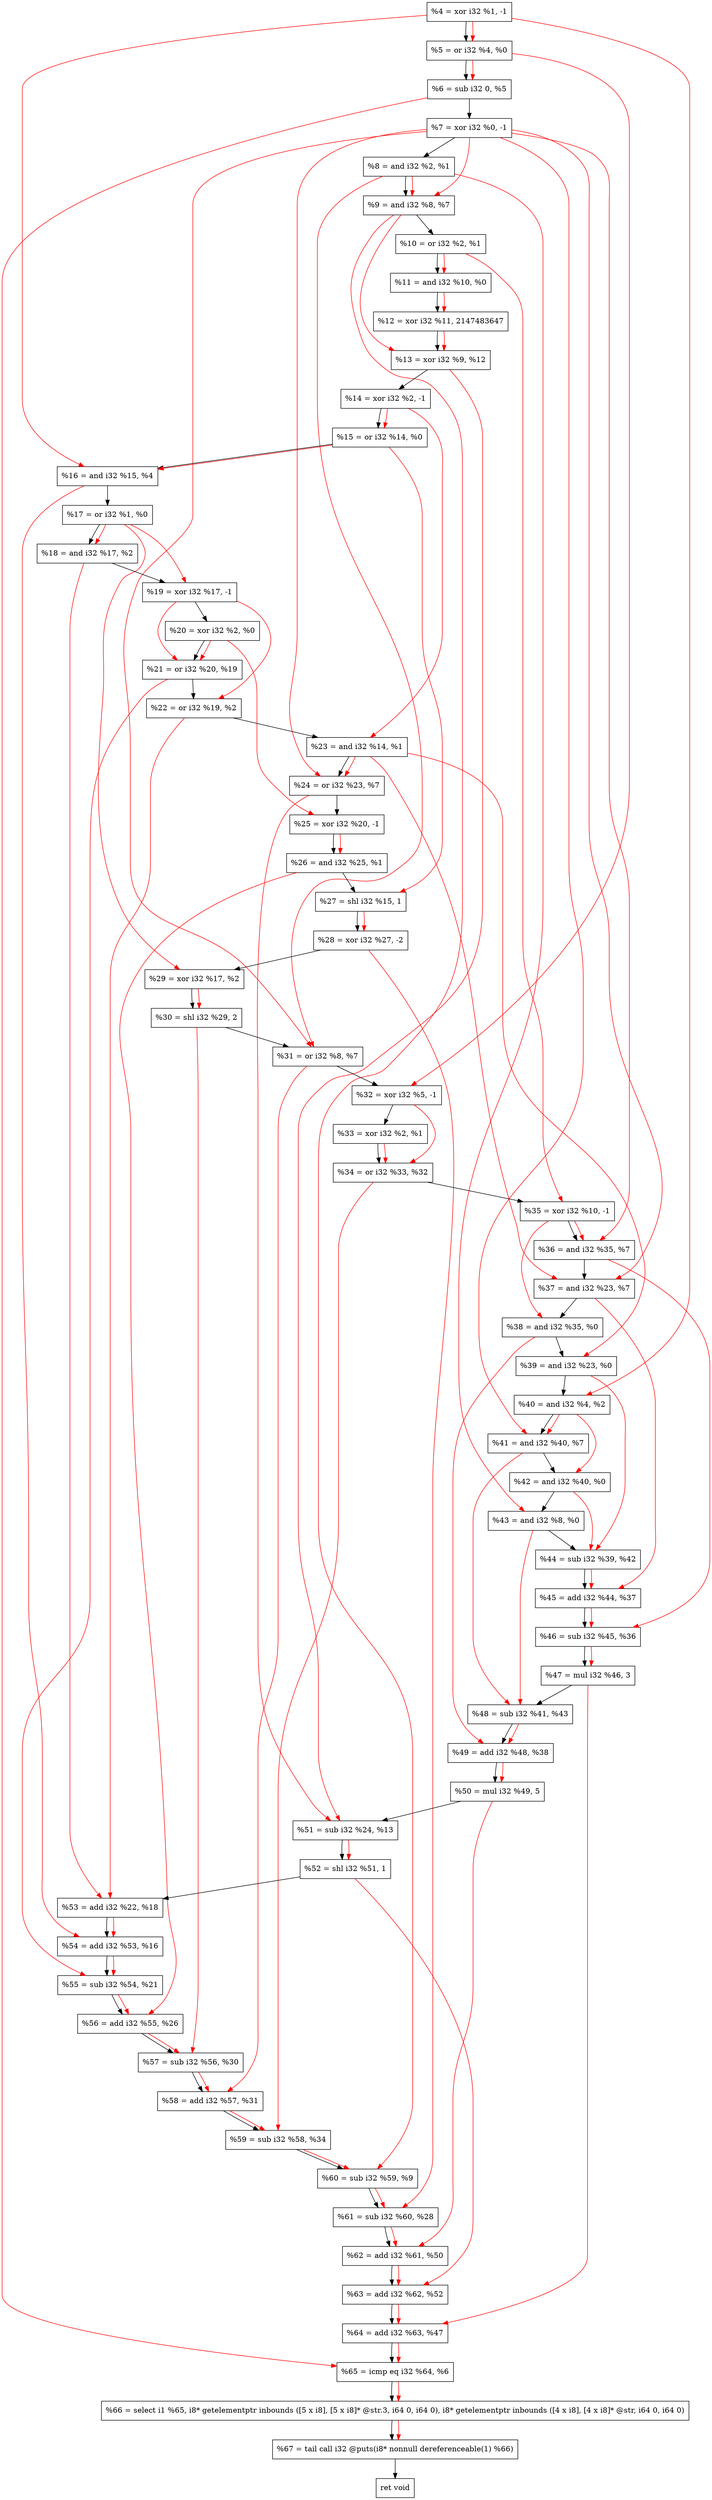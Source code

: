 digraph "DFG for'crackme' function" {
	Node0x204fd60[shape=record, label="  %4 = xor i32 %1, -1"];
	Node0x204fe20[shape=record, label="  %5 = or i32 %4, %0"];
	Node0x204fe90[shape=record, label="  %6 = sub i32 0, %5"];
	Node0x204ff00[shape=record, label="  %7 = xor i32 %0, -1"];
	Node0x204ff70[shape=record, label="  %8 = and i32 %2, %1"];
	Node0x204ffe0[shape=record, label="  %9 = and i32 %8, %7"];
	Node0x2050050[shape=record, label="  %10 = or i32 %2, %1"];
	Node0x20500c0[shape=record, label="  %11 = and i32 %10, %0"];
	Node0x2050160[shape=record, label="  %12 = xor i32 %11, 2147483647"];
	Node0x20501d0[shape=record, label="  %13 = xor i32 %9, %12"];
	Node0x2050240[shape=record, label="  %14 = xor i32 %2, -1"];
	Node0x20502b0[shape=record, label="  %15 = or i32 %14, %0"];
	Node0x2050320[shape=record, label="  %16 = and i32 %15, %4"];
	Node0x2050390[shape=record, label="  %17 = or i32 %1, %0"];
	Node0x2050400[shape=record, label="  %18 = and i32 %17, %2"];
	Node0x2050470[shape=record, label="  %19 = xor i32 %17, -1"];
	Node0x20504e0[shape=record, label="  %20 = xor i32 %2, %0"];
	Node0x2050550[shape=record, label="  %21 = or i32 %20, %19"];
	Node0x20505c0[shape=record, label="  %22 = or i32 %19, %2"];
	Node0x2050630[shape=record, label="  %23 = and i32 %14, %1"];
	Node0x20506a0[shape=record, label="  %24 = or i32 %23, %7"];
	Node0x2050710[shape=record, label="  %25 = xor i32 %20, -1"];
	Node0x2050780[shape=record, label="  %26 = and i32 %25, %1"];
	Node0x2050820[shape=record, label="  %27 = shl i32 %15, 1"];
	Node0x20508c0[shape=record, label="  %28 = xor i32 %27, -2"];
	Node0x2050930[shape=record, label="  %29 = xor i32 %17, %2"];
	Node0x20509d0[shape=record, label="  %30 = shl i32 %29, 2"];
	Node0x2050a40[shape=record, label="  %31 = or i32 %8, %7"];
	Node0x2050ab0[shape=record, label="  %32 = xor i32 %5, -1"];
	Node0x2050d30[shape=record, label="  %33 = xor i32 %2, %1"];
	Node0x2050da0[shape=record, label="  %34 = or i32 %33, %32"];
	Node0x2050e10[shape=record, label="  %35 = xor i32 %10, -1"];
	Node0x2050e80[shape=record, label="  %36 = and i32 %35, %7"];
	Node0x2050ef0[shape=record, label="  %37 = and i32 %23, %7"];
	Node0x2050f60[shape=record, label="  %38 = and i32 %35, %0"];
	Node0x2050fd0[shape=record, label="  %39 = and i32 %23, %0"];
	Node0x2051040[shape=record, label="  %40 = and i32 %4, %2"];
	Node0x20510b0[shape=record, label="  %41 = and i32 %40, %7"];
	Node0x2051120[shape=record, label="  %42 = and i32 %40, %0"];
	Node0x2051190[shape=record, label="  %43 = and i32 %8, %0"];
	Node0x2051200[shape=record, label="  %44 = sub i32 %39, %42"];
	Node0x2051270[shape=record, label="  %45 = add i32 %44, %37"];
	Node0x20512e0[shape=record, label="  %46 = sub i32 %45, %36"];
	Node0x2051380[shape=record, label="  %47 = mul i32 %46, 3"];
	Node0x20513f0[shape=record, label="  %48 = sub i32 %41, %43"];
	Node0x2051460[shape=record, label="  %49 = add i32 %48, %38"];
	Node0x2051500[shape=record, label="  %50 = mul i32 %49, 5"];
	Node0x2051570[shape=record, label="  %51 = sub i32 %24, %13"];
	Node0x20515e0[shape=record, label="  %52 = shl i32 %51, 1"];
	Node0x2051650[shape=record, label="  %53 = add i32 %22, %18"];
	Node0x20516c0[shape=record, label="  %54 = add i32 %53, %16"];
	Node0x2051730[shape=record, label="  %55 = sub i32 %54, %21"];
	Node0x20517a0[shape=record, label="  %56 = add i32 %55, %26"];
	Node0x2051810[shape=record, label="  %57 = sub i32 %56, %30"];
	Node0x2051880[shape=record, label="  %58 = add i32 %57, %31"];
	Node0x20518f0[shape=record, label="  %59 = sub i32 %58, %34"];
	Node0x2051960[shape=record, label="  %60 = sub i32 %59, %9"];
	Node0x20519d0[shape=record, label="  %61 = sub i32 %60, %28"];
	Node0x2051a40[shape=record, label="  %62 = add i32 %61, %50"];
	Node0x2051ab0[shape=record, label="  %63 = add i32 %62, %52"];
	Node0x2051b20[shape=record, label="  %64 = add i32 %63, %47"];
	Node0x2051fa0[shape=record, label="  %65 = icmp eq i32 %64, %6"];
	Node0x1ff0268[shape=record, label="  %66 = select i1 %65, i8* getelementptr inbounds ([5 x i8], [5 x i8]* @str.3, i64 0, i64 0), i8* getelementptr inbounds ([4 x i8], [4 x i8]* @str, i64 0, i64 0)"];
	Node0x2052230[shape=record, label="  %67 = tail call i32 @puts(i8* nonnull dereferenceable(1) %66)"];
	Node0x2052280[shape=record, label="  ret void"];
	Node0x204fd60 -> Node0x204fe20;
	Node0x204fe20 -> Node0x204fe90;
	Node0x204fe90 -> Node0x204ff00;
	Node0x204ff00 -> Node0x204ff70;
	Node0x204ff70 -> Node0x204ffe0;
	Node0x204ffe0 -> Node0x2050050;
	Node0x2050050 -> Node0x20500c0;
	Node0x20500c0 -> Node0x2050160;
	Node0x2050160 -> Node0x20501d0;
	Node0x20501d0 -> Node0x2050240;
	Node0x2050240 -> Node0x20502b0;
	Node0x20502b0 -> Node0x2050320;
	Node0x2050320 -> Node0x2050390;
	Node0x2050390 -> Node0x2050400;
	Node0x2050400 -> Node0x2050470;
	Node0x2050470 -> Node0x20504e0;
	Node0x20504e0 -> Node0x2050550;
	Node0x2050550 -> Node0x20505c0;
	Node0x20505c0 -> Node0x2050630;
	Node0x2050630 -> Node0x20506a0;
	Node0x20506a0 -> Node0x2050710;
	Node0x2050710 -> Node0x2050780;
	Node0x2050780 -> Node0x2050820;
	Node0x2050820 -> Node0x20508c0;
	Node0x20508c0 -> Node0x2050930;
	Node0x2050930 -> Node0x20509d0;
	Node0x20509d0 -> Node0x2050a40;
	Node0x2050a40 -> Node0x2050ab0;
	Node0x2050ab0 -> Node0x2050d30;
	Node0x2050d30 -> Node0x2050da0;
	Node0x2050da0 -> Node0x2050e10;
	Node0x2050e10 -> Node0x2050e80;
	Node0x2050e80 -> Node0x2050ef0;
	Node0x2050ef0 -> Node0x2050f60;
	Node0x2050f60 -> Node0x2050fd0;
	Node0x2050fd0 -> Node0x2051040;
	Node0x2051040 -> Node0x20510b0;
	Node0x20510b0 -> Node0x2051120;
	Node0x2051120 -> Node0x2051190;
	Node0x2051190 -> Node0x2051200;
	Node0x2051200 -> Node0x2051270;
	Node0x2051270 -> Node0x20512e0;
	Node0x20512e0 -> Node0x2051380;
	Node0x2051380 -> Node0x20513f0;
	Node0x20513f0 -> Node0x2051460;
	Node0x2051460 -> Node0x2051500;
	Node0x2051500 -> Node0x2051570;
	Node0x2051570 -> Node0x20515e0;
	Node0x20515e0 -> Node0x2051650;
	Node0x2051650 -> Node0x20516c0;
	Node0x20516c0 -> Node0x2051730;
	Node0x2051730 -> Node0x20517a0;
	Node0x20517a0 -> Node0x2051810;
	Node0x2051810 -> Node0x2051880;
	Node0x2051880 -> Node0x20518f0;
	Node0x20518f0 -> Node0x2051960;
	Node0x2051960 -> Node0x20519d0;
	Node0x20519d0 -> Node0x2051a40;
	Node0x2051a40 -> Node0x2051ab0;
	Node0x2051ab0 -> Node0x2051b20;
	Node0x2051b20 -> Node0x2051fa0;
	Node0x2051fa0 -> Node0x1ff0268;
	Node0x1ff0268 -> Node0x2052230;
	Node0x2052230 -> Node0x2052280;
edge [color=red]
	Node0x204fd60 -> Node0x204fe20;
	Node0x204fe20 -> Node0x204fe90;
	Node0x204ff70 -> Node0x204ffe0;
	Node0x204ff00 -> Node0x204ffe0;
	Node0x2050050 -> Node0x20500c0;
	Node0x20500c0 -> Node0x2050160;
	Node0x204ffe0 -> Node0x20501d0;
	Node0x2050160 -> Node0x20501d0;
	Node0x2050240 -> Node0x20502b0;
	Node0x20502b0 -> Node0x2050320;
	Node0x204fd60 -> Node0x2050320;
	Node0x2050390 -> Node0x2050400;
	Node0x2050390 -> Node0x2050470;
	Node0x20504e0 -> Node0x2050550;
	Node0x2050470 -> Node0x2050550;
	Node0x2050470 -> Node0x20505c0;
	Node0x2050240 -> Node0x2050630;
	Node0x2050630 -> Node0x20506a0;
	Node0x204ff00 -> Node0x20506a0;
	Node0x20504e0 -> Node0x2050710;
	Node0x2050710 -> Node0x2050780;
	Node0x20502b0 -> Node0x2050820;
	Node0x2050820 -> Node0x20508c0;
	Node0x2050390 -> Node0x2050930;
	Node0x2050930 -> Node0x20509d0;
	Node0x204ff70 -> Node0x2050a40;
	Node0x204ff00 -> Node0x2050a40;
	Node0x204fe20 -> Node0x2050ab0;
	Node0x2050d30 -> Node0x2050da0;
	Node0x2050ab0 -> Node0x2050da0;
	Node0x2050050 -> Node0x2050e10;
	Node0x2050e10 -> Node0x2050e80;
	Node0x204ff00 -> Node0x2050e80;
	Node0x2050630 -> Node0x2050ef0;
	Node0x204ff00 -> Node0x2050ef0;
	Node0x2050e10 -> Node0x2050f60;
	Node0x2050630 -> Node0x2050fd0;
	Node0x204fd60 -> Node0x2051040;
	Node0x2051040 -> Node0x20510b0;
	Node0x204ff00 -> Node0x20510b0;
	Node0x2051040 -> Node0x2051120;
	Node0x204ff70 -> Node0x2051190;
	Node0x2050fd0 -> Node0x2051200;
	Node0x2051120 -> Node0x2051200;
	Node0x2051200 -> Node0x2051270;
	Node0x2050ef0 -> Node0x2051270;
	Node0x2051270 -> Node0x20512e0;
	Node0x2050e80 -> Node0x20512e0;
	Node0x20512e0 -> Node0x2051380;
	Node0x20510b0 -> Node0x20513f0;
	Node0x2051190 -> Node0x20513f0;
	Node0x20513f0 -> Node0x2051460;
	Node0x2050f60 -> Node0x2051460;
	Node0x2051460 -> Node0x2051500;
	Node0x20506a0 -> Node0x2051570;
	Node0x20501d0 -> Node0x2051570;
	Node0x2051570 -> Node0x20515e0;
	Node0x20505c0 -> Node0x2051650;
	Node0x2050400 -> Node0x2051650;
	Node0x2051650 -> Node0x20516c0;
	Node0x2050320 -> Node0x20516c0;
	Node0x20516c0 -> Node0x2051730;
	Node0x2050550 -> Node0x2051730;
	Node0x2051730 -> Node0x20517a0;
	Node0x2050780 -> Node0x20517a0;
	Node0x20517a0 -> Node0x2051810;
	Node0x20509d0 -> Node0x2051810;
	Node0x2051810 -> Node0x2051880;
	Node0x2050a40 -> Node0x2051880;
	Node0x2051880 -> Node0x20518f0;
	Node0x2050da0 -> Node0x20518f0;
	Node0x20518f0 -> Node0x2051960;
	Node0x204ffe0 -> Node0x2051960;
	Node0x2051960 -> Node0x20519d0;
	Node0x20508c0 -> Node0x20519d0;
	Node0x20519d0 -> Node0x2051a40;
	Node0x2051500 -> Node0x2051a40;
	Node0x2051a40 -> Node0x2051ab0;
	Node0x20515e0 -> Node0x2051ab0;
	Node0x2051ab0 -> Node0x2051b20;
	Node0x2051380 -> Node0x2051b20;
	Node0x2051b20 -> Node0x2051fa0;
	Node0x204fe90 -> Node0x2051fa0;
	Node0x2051fa0 -> Node0x1ff0268;
	Node0x1ff0268 -> Node0x2052230;
}
